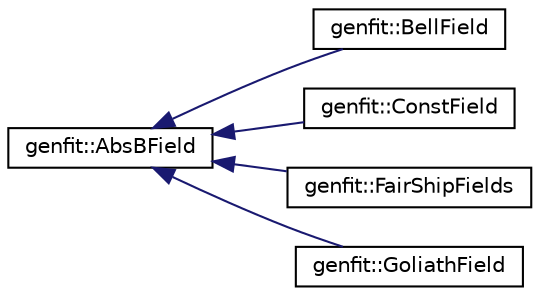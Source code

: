digraph "Graphical Class Hierarchy"
{
 // LATEX_PDF_SIZE
  edge [fontname="Helvetica",fontsize="10",labelfontname="Helvetica",labelfontsize="10"];
  node [fontname="Helvetica",fontsize="10",shape=record];
  rankdir="LR";
  Node0 [label="genfit::AbsBField",height=0.2,width=0.4,color="black", fillcolor="white", style="filled",URL="$classgenfit_1_1AbsBField.html",tooltip="Abstract Interface to magnetic fields in GENFIT."];
  Node0 -> Node1 [dir="back",color="midnightblue",fontsize="10",style="solid",fontname="Helvetica"];
  Node1 [label="genfit::BellField",height=0.2,width=0.4,color="black", fillcolor="white", style="filled",URL="$classgenfit_1_1BellField.html",tooltip="Bell Field for SHiP."];
  Node0 -> Node2 [dir="back",color="midnightblue",fontsize="10",style="solid",fontname="Helvetica"];
  Node2 [label="genfit::ConstField",height=0.2,width=0.4,color="black", fillcolor="white", style="filled",URL="$classgenfit_1_1ConstField.html",tooltip="Constant Magnetic field."];
  Node0 -> Node3 [dir="back",color="midnightblue",fontsize="10",style="solid",fontname="Helvetica"];
  Node3 [label="genfit::FairShipFields",height=0.2,width=0.4,color="black", fillcolor="white", style="filled",URL="$classgenfit_1_1FairShipFields.html",tooltip="Field for SHiP."];
  Node0 -> Node4 [dir="back",color="midnightblue",fontsize="10",style="solid",fontname="Helvetica"];
  Node4 [label="genfit::GoliathField",height=0.2,width=0.4,color="black", fillcolor="white", style="filled",URL="$classgenfit_1_1GoliathField.html",tooltip="Constant Magnetic field."];
}
